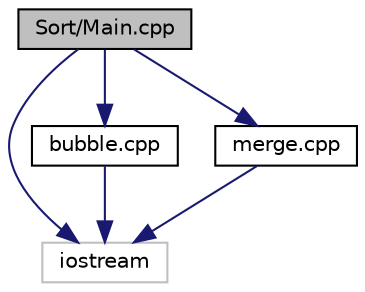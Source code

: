digraph "Sort/Main.cpp"
{
  edge [fontname="Helvetica",fontsize="10",labelfontname="Helvetica",labelfontsize="10"];
  node [fontname="Helvetica",fontsize="10",shape=record];
  Node1 [label="Sort/Main.cpp",height=0.2,width=0.4,color="black", fillcolor="grey75", style="filled" fontcolor="black"];
  Node1 -> Node2 [color="midnightblue",fontsize="10",style="solid"];
  Node2 [label="iostream",height=0.2,width=0.4,color="grey75", fillcolor="white", style="filled"];
  Node1 -> Node3 [color="midnightblue",fontsize="10",style="solid"];
  Node3 [label="bubble.cpp",height=0.2,width=0.4,color="black", fillcolor="white", style="filled",URL="$bubble_8cpp.html"];
  Node3 -> Node2 [color="midnightblue",fontsize="10",style="solid"];
  Node1 -> Node4 [color="midnightblue",fontsize="10",style="solid"];
  Node4 [label="merge.cpp",height=0.2,width=0.4,color="black", fillcolor="white", style="filled",URL="$merge_8cpp.html"];
  Node4 -> Node2 [color="midnightblue",fontsize="10",style="solid"];
}

